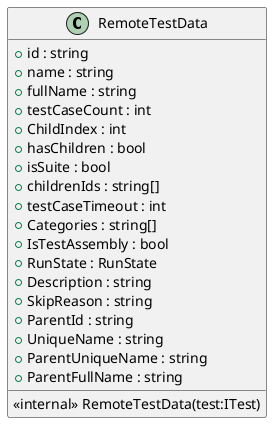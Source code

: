 @startuml
class RemoteTestData {
    + id : string
    + name : string
    + fullName : string
    + testCaseCount : int
    + ChildIndex : int
    + hasChildren : bool
    + isSuite : bool
    + childrenIds : string[]
    + testCaseTimeout : int
    + Categories : string[]
    + IsTestAssembly : bool
    + RunState : RunState
    + Description : string
    + SkipReason : string
    + ParentId : string
    + UniqueName : string
    + ParentUniqueName : string
    + ParentFullName : string
    <<internal>> RemoteTestData(test:ITest)
}
@enduml
